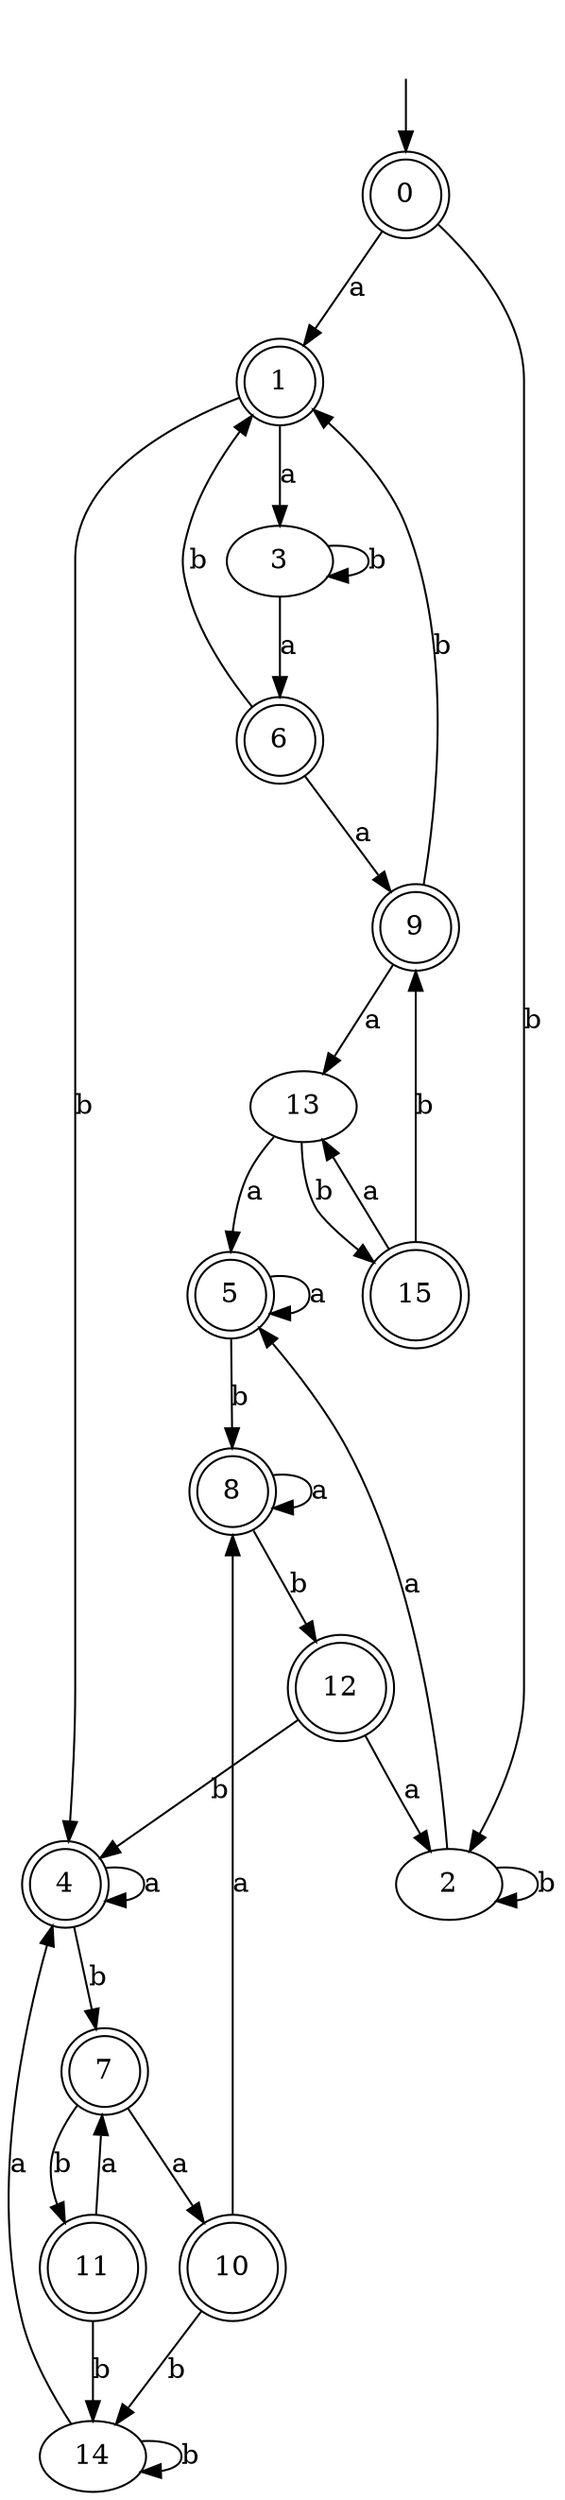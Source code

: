 digraph RandomDFA {
  __start0 [label="", shape=none];
  __start0 -> 0 [label=""];
  0 [shape=circle] [shape=doublecircle]
  0 -> 1 [label="a"]
  0 -> 2 [label="b"]
  1 [shape=doublecircle]
  1 -> 3 [label="a"]
  1 -> 4 [label="b"]
  2
  2 -> 5 [label="a"]
  2 -> 2 [label="b"]
  3
  3 -> 6 [label="a"]
  3 -> 3 [label="b"]
  4 [shape=doublecircle]
  4 -> 4 [label="a"]
  4 -> 7 [label="b"]
  5 [shape=doublecircle]
  5 -> 5 [label="a"]
  5 -> 8 [label="b"]
  6 [shape=doublecircle]
  6 -> 9 [label="a"]
  6 -> 1 [label="b"]
  7 [shape=doublecircle]
  7 -> 10 [label="a"]
  7 -> 11 [label="b"]
  8 [shape=doublecircle]
  8 -> 8 [label="a"]
  8 -> 12 [label="b"]
  9 [shape=doublecircle]
  9 -> 13 [label="a"]
  9 -> 1 [label="b"]
  10 [shape=doublecircle]
  10 -> 8 [label="a"]
  10 -> 14 [label="b"]
  11 [shape=doublecircle]
  11 -> 7 [label="a"]
  11 -> 14 [label="b"]
  12 [shape=doublecircle]
  12 -> 2 [label="a"]
  12 -> 4 [label="b"]
  13
  13 -> 5 [label="a"]
  13 -> 15 [label="b"]
  14
  14 -> 4 [label="a"]
  14 -> 14 [label="b"]
  15 [shape=doublecircle]
  15 -> 13 [label="a"]
  15 -> 9 [label="b"]
}
